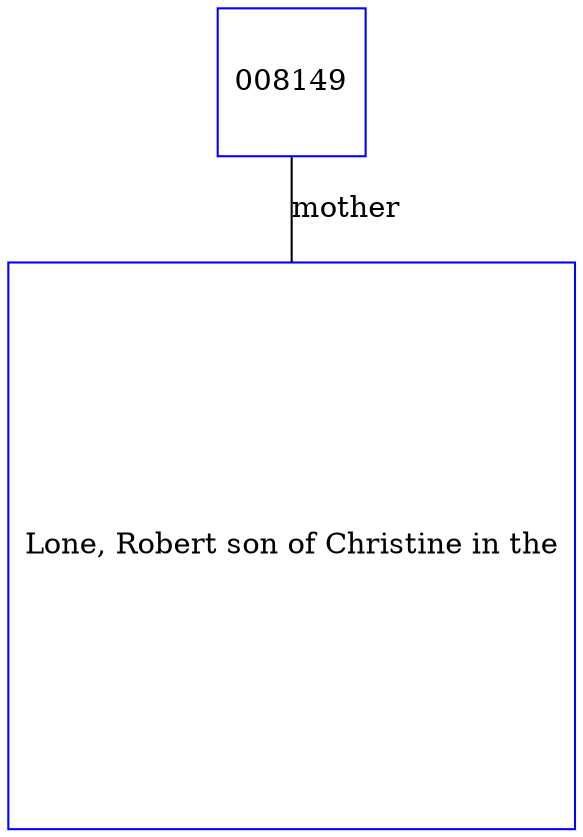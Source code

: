 digraph D {
    edge [dir=none];    node [shape=box];    "008149"   [label="008149", shape=box, regular=1, color="blue"] ;
"008148"   [label="Lone, Robert son of Christine in the", shape=box, regular=1, color="blue"] ;
008149->008148 [label="mother",arrowsize=0.0]; 
}